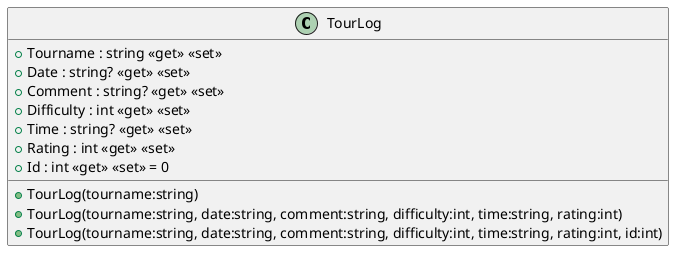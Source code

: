 @startuml
class TourLog {
    + Tourname : string <<get>> <<set>>
    + Date : string? <<get>> <<set>>
    + Comment : string? <<get>> <<set>>
    + Difficulty : int <<get>> <<set>>
    + Time : string? <<get>> <<set>>
    + Rating : int <<get>> <<set>>
    + Id : int <<get>> <<set>> = 0
    + TourLog(tourname:string)
    + TourLog(tourname:string, date:string, comment:string, difficulty:int, time:string, rating:int)
    + TourLog(tourname:string, date:string, comment:string, difficulty:int, time:string, rating:int, id:int)
}
@enduml
